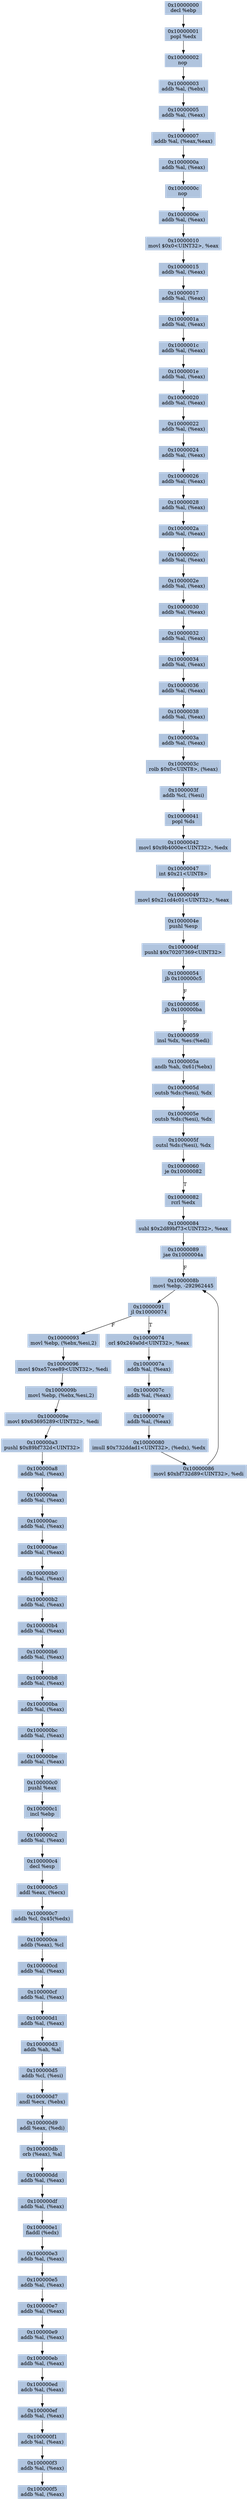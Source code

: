 digraph G {
node[shape=rectangle,style=filled,fillcolor=lightsteelblue,color=lightsteelblue]
bgcolor="transparent"
a0x10000000decl_ebp[label="0x10000000\ndecl %ebp"];
a0x10000001popl_edx[label="0x10000001\npopl %edx"];
a0x10000002nop_[label="0x10000002\nnop "];
a0x10000003addb_al_ebx_[label="0x10000003\naddb %al, (%ebx)"];
a0x10000005addb_al_eax_[label="0x10000005\naddb %al, (%eax)"];
a0x10000007addb_al_eaxeax_[label="0x10000007\naddb %al, (%eax,%eax)"];
a0x1000000aaddb_al_eax_[label="0x1000000a\naddb %al, (%eax)"];
a0x1000000cnop_[label="0x1000000c\nnop "];
a0x1000000eaddb_al_eax_[label="0x1000000e\naddb %al, (%eax)"];
a0x10000010movl_0x0UINT32_eax[label="0x10000010\nmovl $0x0<UINT32>, %eax"];
a0x10000015addb_al_eax_[label="0x10000015\naddb %al, (%eax)"];
a0x10000017addb_al_eax_[label="0x10000017\naddb %al, (%eax)"];
a0x1000001aaddb_al_eax_[label="0x1000001a\naddb %al, (%eax)"];
a0x1000001caddb_al_eax_[label="0x1000001c\naddb %al, (%eax)"];
a0x1000001eaddb_al_eax_[label="0x1000001e\naddb %al, (%eax)"];
a0x10000020addb_al_eax_[label="0x10000020\naddb %al, (%eax)"];
a0x10000022addb_al_eax_[label="0x10000022\naddb %al, (%eax)"];
a0x10000024addb_al_eax_[label="0x10000024\naddb %al, (%eax)"];
a0x10000026addb_al_eax_[label="0x10000026\naddb %al, (%eax)"];
a0x10000028addb_al_eax_[label="0x10000028\naddb %al, (%eax)"];
a0x1000002aaddb_al_eax_[label="0x1000002a\naddb %al, (%eax)"];
a0x1000002caddb_al_eax_[label="0x1000002c\naddb %al, (%eax)"];
a0x1000002eaddb_al_eax_[label="0x1000002e\naddb %al, (%eax)"];
a0x10000030addb_al_eax_[label="0x10000030\naddb %al, (%eax)"];
a0x10000032addb_al_eax_[label="0x10000032\naddb %al, (%eax)"];
a0x10000034addb_al_eax_[label="0x10000034\naddb %al, (%eax)"];
a0x10000036addb_al_eax_[label="0x10000036\naddb %al, (%eax)"];
a0x10000038addb_al_eax_[label="0x10000038\naddb %al, (%eax)"];
a0x1000003aaddb_al_eax_[label="0x1000003a\naddb %al, (%eax)"];
a0x1000003crolb_0x0UINT8_eax_[label="0x1000003c\nrolb $0x0<UINT8>, (%eax)"];
a0x1000003faddb_cl_esi_[label="0x1000003f\naddb %cl, (%esi)"];
a0x10000041popl_ds[label="0x10000041\npopl %ds"];
a0x10000042movl_0x9b4000eUINT32_edx[label="0x10000042\nmovl $0x9b4000e<UINT32>, %edx"];
a0x10000047int_0x21UINT8[label="0x10000047\nint $0x21<UINT8>"];
a0x10000049movl_0x21cd4c01UINT32_eax[label="0x10000049\nmovl $0x21cd4c01<UINT32>, %eax"];
a0x1000004epushl_esp[label="0x1000004e\npushl %esp"];
a0x1000004fpushl_0x70207369UINT32[label="0x1000004f\npushl $0x70207369<UINT32>"];
a0x10000054jb_0x100000c5[label="0x10000054\njb 0x100000c5"];
a0x10000056jb_0x100000ba[label="0x10000056\njb 0x100000ba"];
a0x10000059insl_dx_es_edi_[label="0x10000059\ninsl %dx, %es:(%edi)"];
a0x1000005aandb_ah_0x61ebx_[label="0x1000005a\nandb %ah, 0x61(%ebx)"];
a0x1000005doutsb_ds_esi__dx[label="0x1000005d\noutsb %ds:(%esi), %dx"];
a0x1000005eoutsb_ds_esi__dx[label="0x1000005e\noutsb %ds:(%esi), %dx"];
a0x1000005foutsl_ds_esi__dx[label="0x1000005f\noutsl %ds:(%esi), %dx"];
a0x10000060je_0x10000082[label="0x10000060\nje 0x10000082"];
a0x10000082rcrl_edx[label="0x10000082\nrcrl %edx"];
a0x10000084subl_0x2d89bf73UINT32_eax[label="0x10000084\nsubl $0x2d89bf73<UINT32>, %eax"];
a0x10000089jae_0x1000004a[label="0x10000089\njae 0x1000004a"];
a0x1000008bmovl_ebp__292962445[label="0x1000008b\nmovl %ebp, -292962445"];
a0x10000091jl_0x10000074[label="0x10000091\njl 0x10000074"];
a0x10000074orl_0x240a0dUINT32_eax[label="0x10000074\norl $0x240a0d<UINT32>, %eax"];
a0x1000007aaddb_al_eax_[label="0x1000007a\naddb %al, (%eax)"];
a0x1000007caddb_al_eax_[label="0x1000007c\naddb %al, (%eax)"];
a0x1000007eaddb_al_eax_[label="0x1000007e\naddb %al, (%eax)"];
a0x10000080imull_0x732ddad1UINT32_edx__edx[label="0x10000080\nimull $0x732ddad1<UINT32>, (%edx), %edx"];
a0x10000086movl_0xbf732d89UINT32_edi[label="0x10000086\nmovl $0xbf732d89<UINT32>, %edi"];
a0x10000093movl_ebp_ebxesi2_[label="0x10000093\nmovl %ebp, (%ebx,%esi,2)"];
a0x10000096movl_0xe57cee89UINT32_edi[label="0x10000096\nmovl $0xe57cee89<UINT32>, %edi"];
a0x1000009bmovl_ebp_ebxesi2_[label="0x1000009b\nmovl %ebp, (%ebx,%esi,2)"];
a0x1000009emovl_0x63695289UINT32_edi[label="0x1000009e\nmovl $0x63695289<UINT32>, %edi"];
a0x100000a3pushl_0x89bf732dUINT32[label="0x100000a3\npushl $0x89bf732d<UINT32>"];
a0x100000a8addb_al_eax_[label="0x100000a8\naddb %al, (%eax)"];
a0x100000aaaddb_al_eax_[label="0x100000aa\naddb %al, (%eax)"];
a0x100000acaddb_al_eax_[label="0x100000ac\naddb %al, (%eax)"];
a0x100000aeaddb_al_eax_[label="0x100000ae\naddb %al, (%eax)"];
a0x100000b0addb_al_eax_[label="0x100000b0\naddb %al, (%eax)"];
a0x100000b2addb_al_eax_[label="0x100000b2\naddb %al, (%eax)"];
a0x100000b4addb_al_eax_[label="0x100000b4\naddb %al, (%eax)"];
a0x100000b6addb_al_eax_[label="0x100000b6\naddb %al, (%eax)"];
a0x100000b8addb_al_eax_[label="0x100000b8\naddb %al, (%eax)"];
a0x100000baaddb_al_eax_[label="0x100000ba\naddb %al, (%eax)"];
a0x100000bcaddb_al_eax_[label="0x100000bc\naddb %al, (%eax)"];
a0x100000beaddb_al_eax_[label="0x100000be\naddb %al, (%eax)"];
a0x100000c0pushl_eax[label="0x100000c0\npushl %eax"];
a0x100000c1incl_ebp[label="0x100000c1\nincl %ebp"];
a0x100000c2addb_al_eax_[label="0x100000c2\naddb %al, (%eax)"];
a0x100000c4decl_esp[label="0x100000c4\ndecl %esp"];
a0x100000c5addl_eax_ecx_[label="0x100000c5\naddl %eax, (%ecx)"];
a0x100000c7addb_cl_0x45edx_[label="0x100000c7\naddb %cl, 0x45(%edx)"];
a0x100000caaddb_eax__cl[label="0x100000ca\naddb (%eax), %cl"];
a0x100000cdaddb_al_eax_[label="0x100000cd\naddb %al, (%eax)"];
a0x100000cfaddb_al_eax_[label="0x100000cf\naddb %al, (%eax)"];
a0x100000d1addb_al_eax_[label="0x100000d1\naddb %al, (%eax)"];
a0x100000d3addb_ah_al[label="0x100000d3\naddb %ah, %al"];
a0x100000d5addb_cl_esi_[label="0x100000d5\naddb %cl, (%esi)"];
a0x100000d7andl_ecx_ebx_[label="0x100000d7\nandl %ecx, (%ebx)"];
a0x100000d9addl_eax_edi_[label="0x100000d9\naddl %eax, (%edi)"];
a0x100000dborb_eax__al[label="0x100000db\norb (%eax), %al"];
a0x100000ddaddb_al_eax_[label="0x100000dd\naddb %al, (%eax)"];
a0x100000dfaddb_al_eax_[label="0x100000df\naddb %al, (%eax)"];
a0x100000e1fiaddl_edx_[label="0x100000e1\nfiaddl (%edx)"];
a0x100000e3addb_al_eax_[label="0x100000e3\naddb %al, (%eax)"];
a0x100000e5addb_al_eax_[label="0x100000e5\naddb %al, (%eax)"];
a0x100000e7addb_al_eax_[label="0x100000e7\naddb %al, (%eax)"];
a0x100000e9addb_al_eax_[label="0x100000e9\naddb %al, (%eax)"];
a0x100000ebaddb_al_eax_[label="0x100000eb\naddb %al, (%eax)"];
a0x100000edadcb_al_eax_[label="0x100000ed\nadcb %al, (%eax)"];
a0x100000efaddb_al_eax_[label="0x100000ef\naddb %al, (%eax)"];
a0x100000f1adcb_al_eax_[label="0x100000f1\nadcb %al, (%eax)"];
a0x100000f3addb_al_eax_[label="0x100000f3\naddb %al, (%eax)"];
a0x100000f5addb_al_eax_[label="0x100000f5\naddb %al, (%eax)"];
a0x10000000decl_ebp -> a0x10000001popl_edx [color="#000000"];
a0x10000001popl_edx -> a0x10000002nop_ [color="#000000"];
a0x10000002nop_ -> a0x10000003addb_al_ebx_ [color="#000000"];
a0x10000003addb_al_ebx_ -> a0x10000005addb_al_eax_ [color="#000000"];
a0x10000005addb_al_eax_ -> a0x10000007addb_al_eaxeax_ [color="#000000"];
a0x10000007addb_al_eaxeax_ -> a0x1000000aaddb_al_eax_ [color="#000000"];
a0x1000000aaddb_al_eax_ -> a0x1000000cnop_ [color="#000000"];
a0x1000000cnop_ -> a0x1000000eaddb_al_eax_ [color="#000000"];
a0x1000000eaddb_al_eax_ -> a0x10000010movl_0x0UINT32_eax [color="#000000"];
a0x10000010movl_0x0UINT32_eax -> a0x10000015addb_al_eax_ [color="#000000"];
a0x10000015addb_al_eax_ -> a0x10000017addb_al_eax_ [color="#000000"];
a0x10000017addb_al_eax_ -> a0x1000001aaddb_al_eax_ [color="#000000"];
a0x1000001aaddb_al_eax_ -> a0x1000001caddb_al_eax_ [color="#000000"];
a0x1000001caddb_al_eax_ -> a0x1000001eaddb_al_eax_ [color="#000000"];
a0x1000001eaddb_al_eax_ -> a0x10000020addb_al_eax_ [color="#000000"];
a0x10000020addb_al_eax_ -> a0x10000022addb_al_eax_ [color="#000000"];
a0x10000022addb_al_eax_ -> a0x10000024addb_al_eax_ [color="#000000"];
a0x10000024addb_al_eax_ -> a0x10000026addb_al_eax_ [color="#000000"];
a0x10000026addb_al_eax_ -> a0x10000028addb_al_eax_ [color="#000000"];
a0x10000028addb_al_eax_ -> a0x1000002aaddb_al_eax_ [color="#000000"];
a0x1000002aaddb_al_eax_ -> a0x1000002caddb_al_eax_ [color="#000000"];
a0x1000002caddb_al_eax_ -> a0x1000002eaddb_al_eax_ [color="#000000"];
a0x1000002eaddb_al_eax_ -> a0x10000030addb_al_eax_ [color="#000000"];
a0x10000030addb_al_eax_ -> a0x10000032addb_al_eax_ [color="#000000"];
a0x10000032addb_al_eax_ -> a0x10000034addb_al_eax_ [color="#000000"];
a0x10000034addb_al_eax_ -> a0x10000036addb_al_eax_ [color="#000000"];
a0x10000036addb_al_eax_ -> a0x10000038addb_al_eax_ [color="#000000"];
a0x10000038addb_al_eax_ -> a0x1000003aaddb_al_eax_ [color="#000000"];
a0x1000003aaddb_al_eax_ -> a0x1000003crolb_0x0UINT8_eax_ [color="#000000"];
a0x1000003crolb_0x0UINT8_eax_ -> a0x1000003faddb_cl_esi_ [color="#000000"];
a0x1000003faddb_cl_esi_ -> a0x10000041popl_ds [color="#000000"];
a0x10000041popl_ds -> a0x10000042movl_0x9b4000eUINT32_edx [color="#000000"];
a0x10000042movl_0x9b4000eUINT32_edx -> a0x10000047int_0x21UINT8 [color="#000000"];
a0x10000047int_0x21UINT8 -> a0x10000049movl_0x21cd4c01UINT32_eax [color="#000000"];
a0x10000049movl_0x21cd4c01UINT32_eax -> a0x1000004epushl_esp [color="#000000"];
a0x1000004epushl_esp -> a0x1000004fpushl_0x70207369UINT32 [color="#000000"];
a0x1000004fpushl_0x70207369UINT32 -> a0x10000054jb_0x100000c5 [color="#000000"];
a0x10000054jb_0x100000c5 -> a0x10000056jb_0x100000ba [color="#000000",label="F"];
a0x10000056jb_0x100000ba -> a0x10000059insl_dx_es_edi_ [color="#000000",label="F"];
a0x10000059insl_dx_es_edi_ -> a0x1000005aandb_ah_0x61ebx_ [color="#000000"];
a0x1000005aandb_ah_0x61ebx_ -> a0x1000005doutsb_ds_esi__dx [color="#000000"];
a0x1000005doutsb_ds_esi__dx -> a0x1000005eoutsb_ds_esi__dx [color="#000000"];
a0x1000005eoutsb_ds_esi__dx -> a0x1000005foutsl_ds_esi__dx [color="#000000"];
a0x1000005foutsl_ds_esi__dx -> a0x10000060je_0x10000082 [color="#000000"];
a0x10000060je_0x10000082 -> a0x10000082rcrl_edx [color="#000000",label="T"];
a0x10000082rcrl_edx -> a0x10000084subl_0x2d89bf73UINT32_eax [color="#000000"];
a0x10000084subl_0x2d89bf73UINT32_eax -> a0x10000089jae_0x1000004a [color="#000000"];
a0x10000089jae_0x1000004a -> a0x1000008bmovl_ebp__292962445 [color="#000000",label="F"];
a0x1000008bmovl_ebp__292962445 -> a0x10000091jl_0x10000074 [color="#000000"];
a0x10000091jl_0x10000074 -> a0x10000074orl_0x240a0dUINT32_eax [color="#000000",label="T"];
a0x10000074orl_0x240a0dUINT32_eax -> a0x1000007aaddb_al_eax_ [color="#000000"];
a0x1000007aaddb_al_eax_ -> a0x1000007caddb_al_eax_ [color="#000000"];
a0x1000007caddb_al_eax_ -> a0x1000007eaddb_al_eax_ [color="#000000"];
a0x1000007eaddb_al_eax_ -> a0x10000080imull_0x732ddad1UINT32_edx__edx [color="#000000"];
a0x10000080imull_0x732ddad1UINT32_edx__edx -> a0x10000086movl_0xbf732d89UINT32_edi [color="#000000"];
a0x10000086movl_0xbf732d89UINT32_edi -> a0x1000008bmovl_ebp__292962445 [color="#000000"];
a0x10000091jl_0x10000074 -> a0x10000093movl_ebp_ebxesi2_ [color="#000000",label="F"];
a0x10000093movl_ebp_ebxesi2_ -> a0x10000096movl_0xe57cee89UINT32_edi [color="#000000"];
a0x10000096movl_0xe57cee89UINT32_edi -> a0x1000009bmovl_ebp_ebxesi2_ [color="#000000"];
a0x1000009bmovl_ebp_ebxesi2_ -> a0x1000009emovl_0x63695289UINT32_edi [color="#000000"];
a0x1000009emovl_0x63695289UINT32_edi -> a0x100000a3pushl_0x89bf732dUINT32 [color="#000000"];
a0x100000a3pushl_0x89bf732dUINT32 -> a0x100000a8addb_al_eax_ [color="#000000"];
a0x100000a8addb_al_eax_ -> a0x100000aaaddb_al_eax_ [color="#000000"];
a0x100000aaaddb_al_eax_ -> a0x100000acaddb_al_eax_ [color="#000000"];
a0x100000acaddb_al_eax_ -> a0x100000aeaddb_al_eax_ [color="#000000"];
a0x100000aeaddb_al_eax_ -> a0x100000b0addb_al_eax_ [color="#000000"];
a0x100000b0addb_al_eax_ -> a0x100000b2addb_al_eax_ [color="#000000"];
a0x100000b2addb_al_eax_ -> a0x100000b4addb_al_eax_ [color="#000000"];
a0x100000b4addb_al_eax_ -> a0x100000b6addb_al_eax_ [color="#000000"];
a0x100000b6addb_al_eax_ -> a0x100000b8addb_al_eax_ [color="#000000"];
a0x100000b8addb_al_eax_ -> a0x100000baaddb_al_eax_ [color="#000000"];
a0x100000baaddb_al_eax_ -> a0x100000bcaddb_al_eax_ [color="#000000"];
a0x100000bcaddb_al_eax_ -> a0x100000beaddb_al_eax_ [color="#000000"];
a0x100000beaddb_al_eax_ -> a0x100000c0pushl_eax [color="#000000"];
a0x100000c0pushl_eax -> a0x100000c1incl_ebp [color="#000000"];
a0x100000c1incl_ebp -> a0x100000c2addb_al_eax_ [color="#000000"];
a0x100000c2addb_al_eax_ -> a0x100000c4decl_esp [color="#000000"];
a0x100000c4decl_esp -> a0x100000c5addl_eax_ecx_ [color="#000000"];
a0x100000c5addl_eax_ecx_ -> a0x100000c7addb_cl_0x45edx_ [color="#000000"];
a0x100000c7addb_cl_0x45edx_ -> a0x100000caaddb_eax__cl [color="#000000"];
a0x100000caaddb_eax__cl -> a0x100000cdaddb_al_eax_ [color="#000000"];
a0x100000cdaddb_al_eax_ -> a0x100000cfaddb_al_eax_ [color="#000000"];
a0x100000cfaddb_al_eax_ -> a0x100000d1addb_al_eax_ [color="#000000"];
a0x100000d1addb_al_eax_ -> a0x100000d3addb_ah_al [color="#000000"];
a0x100000d3addb_ah_al -> a0x100000d5addb_cl_esi_ [color="#000000"];
a0x100000d5addb_cl_esi_ -> a0x100000d7andl_ecx_ebx_ [color="#000000"];
a0x100000d7andl_ecx_ebx_ -> a0x100000d9addl_eax_edi_ [color="#000000"];
a0x100000d9addl_eax_edi_ -> a0x100000dborb_eax__al [color="#000000"];
a0x100000dborb_eax__al -> a0x100000ddaddb_al_eax_ [color="#000000"];
a0x100000ddaddb_al_eax_ -> a0x100000dfaddb_al_eax_ [color="#000000"];
a0x100000dfaddb_al_eax_ -> a0x100000e1fiaddl_edx_ [color="#000000"];
a0x100000e1fiaddl_edx_ -> a0x100000e3addb_al_eax_ [color="#000000"];
a0x100000e3addb_al_eax_ -> a0x100000e5addb_al_eax_ [color="#000000"];
a0x100000e5addb_al_eax_ -> a0x100000e7addb_al_eax_ [color="#000000"];
a0x100000e7addb_al_eax_ -> a0x100000e9addb_al_eax_ [color="#000000"];
a0x100000e9addb_al_eax_ -> a0x100000ebaddb_al_eax_ [color="#000000"];
a0x100000ebaddb_al_eax_ -> a0x100000edadcb_al_eax_ [color="#000000"];
a0x100000edadcb_al_eax_ -> a0x100000efaddb_al_eax_ [color="#000000"];
a0x100000efaddb_al_eax_ -> a0x100000f1adcb_al_eax_ [color="#000000"];
a0x100000f1adcb_al_eax_ -> a0x100000f3addb_al_eax_ [color="#000000"];
a0x100000f3addb_al_eax_ -> a0x100000f5addb_al_eax_ [color="#000000"];
}
